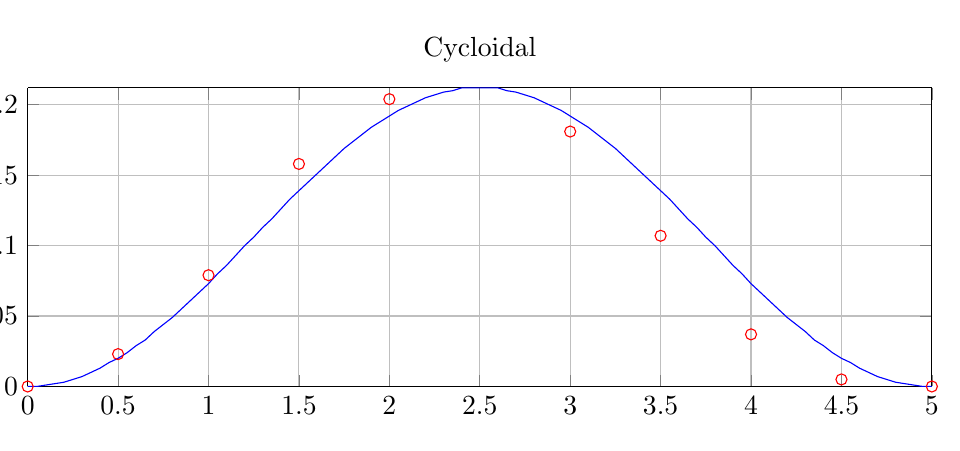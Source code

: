 % This file was created by matlab2tikz.
%
%The latest updates can be retrieved from
%  http://www.mathworks.com/matlabcentral/fileexchange/22022-matlab2tikz-matlab2tikz
%where you can also make suggestions and rate matlab2tikz.
%
\begin{tikzpicture}[trim axis left, trim axis right]

\begin{axis}[%
width=4.521in,
height=1.493in,
at={(0.758in,2.554in)},
tick label style={/pgf/number format/fixed},
scale only axis,
separate axis lines,
every outer x axis line/.append style={black},
every x tick label/.append style={font=\color{black}},
xmin=0,
xmax=5,
xmajorgrids,
every outer y axis line/.append style={black},
every y tick label/.append style={font=\color{black},/pgf/number format/fixed},
ymin=0,
ymax=0.212,
ylabel={Meter / Second},
ymajorgrids,
axis background/.style={fill=white},
title={Cycloidal}
]
\addplot [color=blue,solid,forget plot]
  table[row sep=crcr]{%
0	0\\
0.05	0.0\\
0.1	0.001\\
0.15	0.002\\
0.2	0.003\\
0.25	0.005\\
0.3	0.007\\
0.35	0.01\\
0.4	0.013\\
0.45	0.017\\
0.5	0.02\\
0.55	0.024\\
0.6	0.029\\
0.65	0.033\\
0.7	0.039\\
0.75	0.044\\
0.8	0.049\\
0.85	0.055\\
0.9	0.061\\
0.95	0.067\\
1	0.073\\
1.05	0.08\\
1.1	0.086\\
1.15	0.093\\
1.2	0.1\\
1.25	0.106\\
1.3	0.113\\
1.35	0.119\\
1.4	0.126\\
1.45	0.133\\
1.5	0.139\\
1.55	0.145\\
1.6	0.151\\
1.65	0.157\\
1.7	0.163\\
1.75	0.169\\
1.8	0.174\\
1.85	0.179\\
1.9	0.184\\
1.95	0.188\\
2	0.192\\
2.05	0.196\\
2.1	0.199\\
2.15	0.202\\
2.2	0.205\\
2.25	0.207\\
2.3	0.209\\
2.35	0.21\\
2.4	0.212\\
2.45	0.212\\
2.5	0.212\\
2.55	0.212\\
2.6	0.212\\
2.65	0.21\\
2.7	0.209\\
2.75	0.207\\
2.8	0.205\\
2.85	0.202\\
2.9	0.199\\
2.95	0.196\\
3	0.192\\
3.05	0.188\\
3.1	0.184\\
3.15	0.179\\
3.2	0.174\\
3.25	0.169\\
3.3	0.163\\
3.35	0.157\\
3.4	0.151\\
3.45	0.145\\
3.5	0.139\\
3.55	0.133\\
3.6	0.126\\
3.65	0.119\\
3.7	0.113\\
3.75	0.106\\
3.8	0.1\\
3.85	0.093\\
3.9	0.086\\
3.95	0.08\\
4	0.073\\
4.05	0.067\\
4.1	0.061\\
4.15	0.055\\
4.2	0.049\\
4.25	0.044\\
4.3	0.039\\
4.35	0.033\\
4.4	0.029\\
4.45	0.024\\
4.5	0.02\\
4.55	0.017\\
4.6	0.013\\
4.65	0.01\\
4.7	0.007\\
4.75	0.005\\
4.8	0.003\\
4.85	0.002\\
4.9	0.001\\
4.95	0.0\\
5	0\\
};
\addplot [color=red,only marks,mark=o,mark options={solid},forget plot]
  table[row sep=crcr]{%
0	0\\
0.5	0.023\\
1	0.079\\
1.5	0.158\\
2	0.204\\
2.5	0.218\\
3	0.181\\
3.5	0.107\\
4	0.037\\
4.5	0.005\\
5	0\\
};
\end{axis}
\end{tikzpicture}%